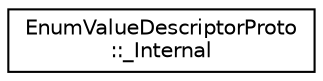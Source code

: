digraph "类继承关系图"
{
 // LATEX_PDF_SIZE
  edge [fontname="Helvetica",fontsize="10",labelfontname="Helvetica",labelfontsize="10"];
  node [fontname="Helvetica",fontsize="10",shape=record];
  rankdir="LR";
  Node0 [label="EnumValueDescriptorProto\l::_Internal",height=0.2,width=0.4,color="black", fillcolor="white", style="filled",URL="$classEnumValueDescriptorProto_1_1__Internal.html",tooltip=" "];
}
